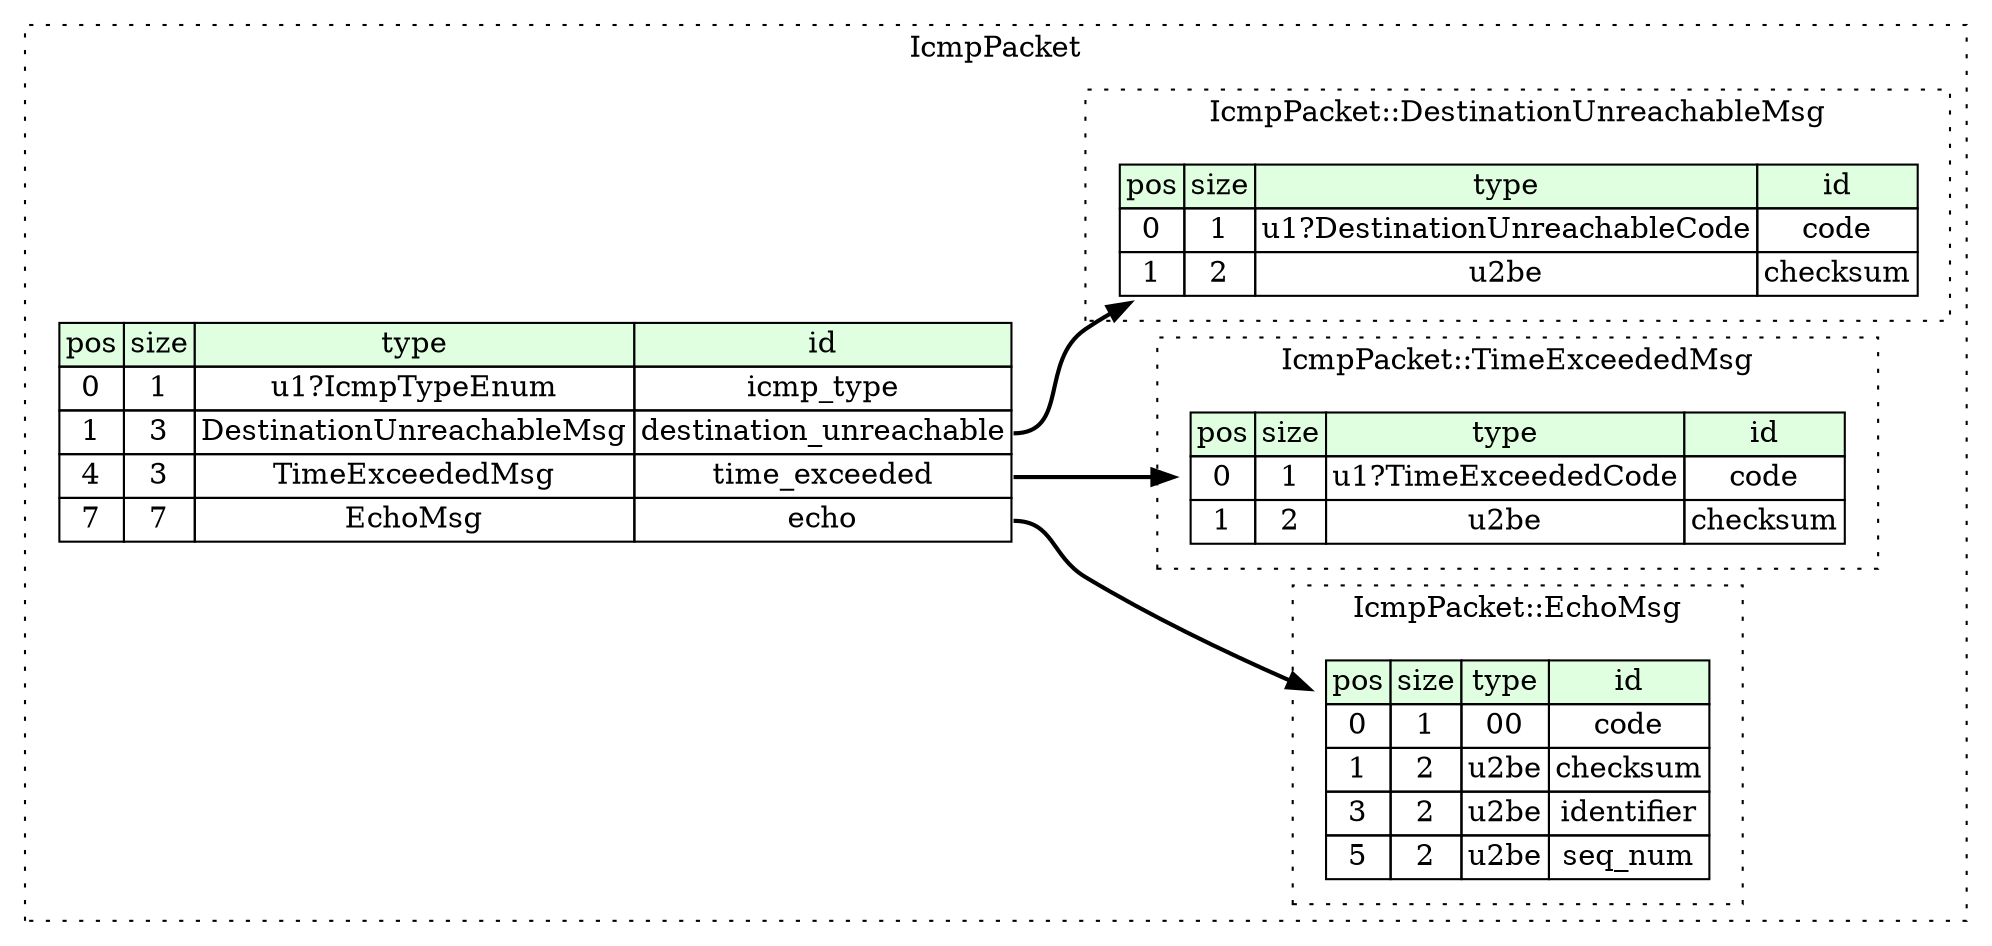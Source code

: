 digraph {
	rankdir=LR;
	node [shape=plaintext];
	subgraph cluster__icmp_packet {
		label="IcmpPacket";
		graph[style=dotted];

		icmp_packet__seq [label=<<TABLE BORDER="0" CELLBORDER="1" CELLSPACING="0">
			<TR><TD BGCOLOR="#E0FFE0">pos</TD><TD BGCOLOR="#E0FFE0">size</TD><TD BGCOLOR="#E0FFE0">type</TD><TD BGCOLOR="#E0FFE0">id</TD></TR>
			<TR><TD PORT="icmp_type_pos">0</TD><TD PORT="icmp_type_size">1</TD><TD>u1?IcmpTypeEnum</TD><TD PORT="icmp_type_type">icmp_type</TD></TR>
			<TR><TD PORT="destination_unreachable_pos">1</TD><TD PORT="destination_unreachable_size">3</TD><TD>DestinationUnreachableMsg</TD><TD PORT="destination_unreachable_type">destination_unreachable</TD></TR>
			<TR><TD PORT="time_exceeded_pos">4</TD><TD PORT="time_exceeded_size">3</TD><TD>TimeExceededMsg</TD><TD PORT="time_exceeded_type">time_exceeded</TD></TR>
			<TR><TD PORT="echo_pos">7</TD><TD PORT="echo_size">7</TD><TD>EchoMsg</TD><TD PORT="echo_type">echo</TD></TR>
		</TABLE>>];
		subgraph cluster__destination_unreachable_msg {
			label="IcmpPacket::DestinationUnreachableMsg";
			graph[style=dotted];

			destination_unreachable_msg__seq [label=<<TABLE BORDER="0" CELLBORDER="1" CELLSPACING="0">
				<TR><TD BGCOLOR="#E0FFE0">pos</TD><TD BGCOLOR="#E0FFE0">size</TD><TD BGCOLOR="#E0FFE0">type</TD><TD BGCOLOR="#E0FFE0">id</TD></TR>
				<TR><TD PORT="code_pos">0</TD><TD PORT="code_size">1</TD><TD>u1?DestinationUnreachableCode</TD><TD PORT="code_type">code</TD></TR>
				<TR><TD PORT="checksum_pos">1</TD><TD PORT="checksum_size">2</TD><TD>u2be</TD><TD PORT="checksum_type">checksum</TD></TR>
			</TABLE>>];
		}
		subgraph cluster__time_exceeded_msg {
			label="IcmpPacket::TimeExceededMsg";
			graph[style=dotted];

			time_exceeded_msg__seq [label=<<TABLE BORDER="0" CELLBORDER="1" CELLSPACING="0">
				<TR><TD BGCOLOR="#E0FFE0">pos</TD><TD BGCOLOR="#E0FFE0">size</TD><TD BGCOLOR="#E0FFE0">type</TD><TD BGCOLOR="#E0FFE0">id</TD></TR>
				<TR><TD PORT="code_pos">0</TD><TD PORT="code_size">1</TD><TD>u1?TimeExceededCode</TD><TD PORT="code_type">code</TD></TR>
				<TR><TD PORT="checksum_pos">1</TD><TD PORT="checksum_size">2</TD><TD>u2be</TD><TD PORT="checksum_type">checksum</TD></TR>
			</TABLE>>];
		}
		subgraph cluster__echo_msg {
			label="IcmpPacket::EchoMsg";
			graph[style=dotted];

			echo_msg__seq [label=<<TABLE BORDER="0" CELLBORDER="1" CELLSPACING="0">
				<TR><TD BGCOLOR="#E0FFE0">pos</TD><TD BGCOLOR="#E0FFE0">size</TD><TD BGCOLOR="#E0FFE0">type</TD><TD BGCOLOR="#E0FFE0">id</TD></TR>
				<TR><TD PORT="code_pos">0</TD><TD PORT="code_size">1</TD><TD>00</TD><TD PORT="code_type">code</TD></TR>
				<TR><TD PORT="checksum_pos">1</TD><TD PORT="checksum_size">2</TD><TD>u2be</TD><TD PORT="checksum_type">checksum</TD></TR>
				<TR><TD PORT="identifier_pos">3</TD><TD PORT="identifier_size">2</TD><TD>u2be</TD><TD PORT="identifier_type">identifier</TD></TR>
				<TR><TD PORT="seq_num_pos">5</TD><TD PORT="seq_num_size">2</TD><TD>u2be</TD><TD PORT="seq_num_type">seq_num</TD></TR>
			</TABLE>>];
		}
	}
	icmp_packet__seq:destination_unreachable_type -> destination_unreachable_msg__seq [style=bold];
	icmp_packet__seq:time_exceeded_type -> time_exceeded_msg__seq [style=bold];
	icmp_packet__seq:echo_type -> echo_msg__seq [style=bold];
}

